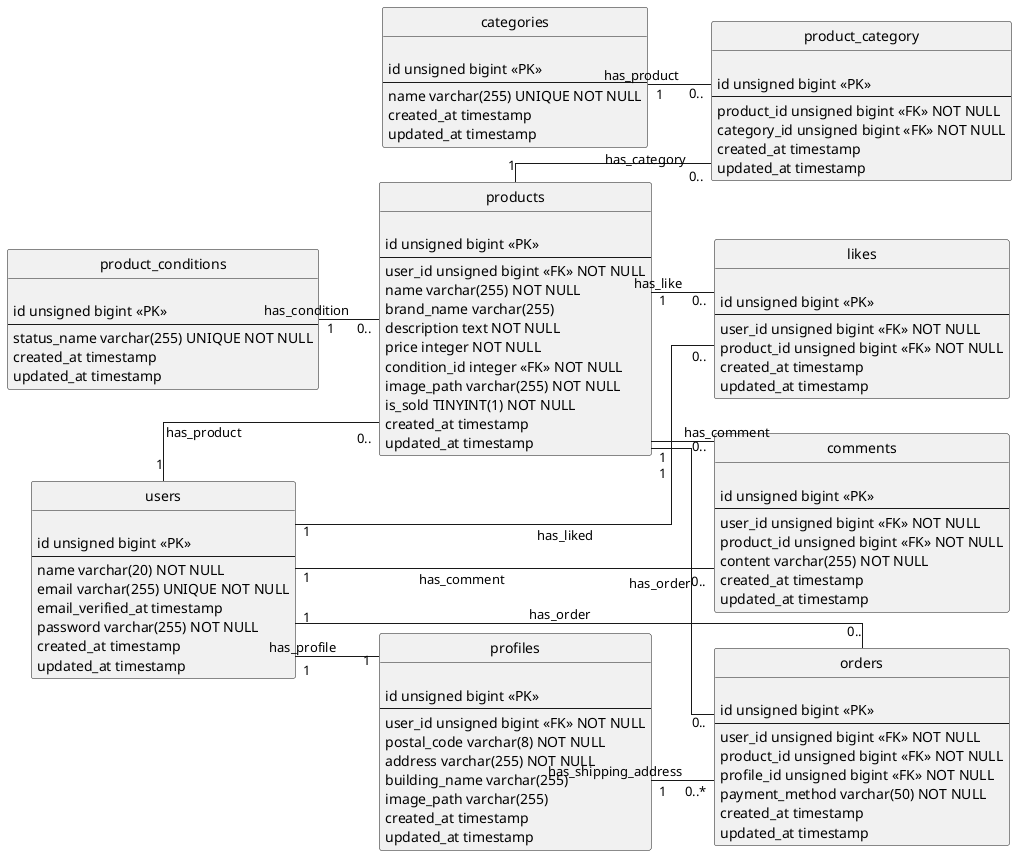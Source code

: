 @startuml er_diagram
hide circle
left to right direction
skinparam linetype ortho
skinparam monochrome true

entity users {

id unsigned bigint <<PK>>
--
name varchar(20) NOT NULL
email varchar(255) UNIQUE NOT NULL
email_verified_at timestamp
password varchar(255) NOT NULL
created_at timestamp
updated_at timestamp
}

entity profiles {

id unsigned bigint <<PK>>
--
user_id unsigned bigint <<FK>> NOT NULL
postal_code varchar(8) NOT NULL
address varchar(255) NOT NULL
building_name varchar(255)
image_path varchar(255)
created_at timestamp
updated_at timestamp
}

entity products {

id unsigned bigint <<PK>>
--
user_id unsigned bigint <<FK>> NOT NULL
name varchar(255) NOT NULL
brand_name varchar(255)
description text NOT NULL
price integer NOT NULL
condition_id integer <<FK>> NOT NULL
image_path varchar(255) NOT NULL
is_sold TINYINT(1) NOT NULL
created_at timestamp
updated_at timestamp
}

entity categories {

id unsigned bigint <<PK>>
--
name varchar(255) UNIQUE NOT NULL
created_at timestamp
updated_at timestamp
}

entity product_category {

id unsigned bigint <<PK>>
--
product_id unsigned bigint <<FK>> NOT NULL
category_id unsigned bigint <<FK>> NOT NULL
created_at timestamp
updated_at timestamp
}

entity likes {

id unsigned bigint <<PK>>
--
user_id unsigned bigint <<FK>> NOT NULL
product_id unsigned bigint <<FK>> NOT NULL
created_at timestamp
updated_at timestamp
}

entity comments {

id unsigned bigint <<PK>>
--
user_id unsigned bigint <<FK>> NOT NULL
product_id unsigned bigint <<FK>> NOT NULL
content varchar(255) NOT NULL
created_at timestamp
updated_at timestamp
}

entity orders {

id unsigned bigint <<PK>>
--
user_id unsigned bigint <<FK>> NOT NULL
product_id unsigned bigint <<FK>> NOT NULL
profile_id unsigned bigint <<FK>> NOT NULL
payment_method varchar(50) NOT NULL
created_at timestamp
updated_at timestamp
}

entity product_conditions {

id unsigned bigint <<PK>>
--
status_name varchar(255) UNIQUE NOT NULL
created_at timestamp
updated_at timestamp
}

users "1" -- "1" profiles : has_profile
users "1" -- "0.." products : has_product
users "1" -- "0.." likes : has_liked
users "1" -- "0.." comments : has_comment
users "1" -- "0.." orders : has_order

products "1" -- "0.." product_category : has_category
products "1" -- "0.." likes : has_like
products "1" -- "0.." comments : has_comment
products "1" -- "0.." orders : has_order

categories "1" -- "0.." product_category : has_product
product_conditions "1" -- "0.." products : has_condition
profiles "1" -- "0..*" orders : has_shipping_address
@enduml